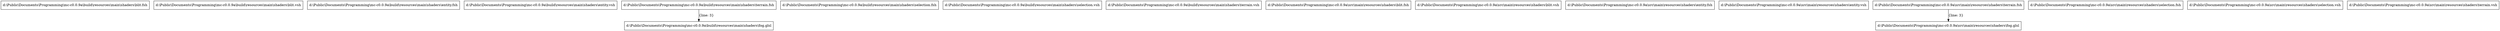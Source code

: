 digraph {
	graph [splines=ortho]
	node [shape=box]
    0 [ label = "d:\\Public\\Documents\\Programming\\mc-c0.0.9a\\build\\resources\\main\\shaders\\blit.fsh" ]
    1 [ label = "d:\\Public\\Documents\\Programming\\mc-c0.0.9a\\build\\resources\\main\\shaders\\blit.vsh" ]
    2 [ label = "d:\\Public\\Documents\\Programming\\mc-c0.0.9a\\build\\resources\\main\\shaders\\entity.fsh" ]
    3 [ label = "d:\\Public\\Documents\\Programming\\mc-c0.0.9a\\build\\resources\\main\\shaders\\entity.vsh" ]
    4 [ label = "d:\\Public\\Documents\\Programming\\mc-c0.0.9a\\build\\resources\\main\\shaders\\fog.glsl" ]
    5 [ label = "d:\\Public\\Documents\\Programming\\mc-c0.0.9a\\build\\resources\\main\\shaders\\selection.fsh" ]
    6 [ label = "d:\\Public\\Documents\\Programming\\mc-c0.0.9a\\build\\resources\\main\\shaders\\selection.vsh" ]
    7 [ label = "d:\\Public\\Documents\\Programming\\mc-c0.0.9a\\build\\resources\\main\\shaders\\terrain.fsh" ]
    8 [ label = "d:\\Public\\Documents\\Programming\\mc-c0.0.9a\\build\\resources\\main\\shaders\\terrain.vsh" ]
    9 [ label = "d:\\Public\\Documents\\Programming\\mc-c0.0.9a\\src\\main\\resources\\shaders\\blit.fsh" ]
    10 [ label = "d:\\Public\\Documents\\Programming\\mc-c0.0.9a\\src\\main\\resources\\shaders\\blit.vsh" ]
    11 [ label = "d:\\Public\\Documents\\Programming\\mc-c0.0.9a\\src\\main\\resources\\shaders\\entity.fsh" ]
    12 [ label = "d:\\Public\\Documents\\Programming\\mc-c0.0.9a\\src\\main\\resources\\shaders\\entity.vsh" ]
    13 [ label = "d:\\Public\\Documents\\Programming\\mc-c0.0.9a\\src\\main\\resources\\shaders\\fog.glsl" ]
    14 [ label = "d:\\Public\\Documents\\Programming\\mc-c0.0.9a\\src\\main\\resources\\shaders\\selection.fsh" ]
    15 [ label = "d:\\Public\\Documents\\Programming\\mc-c0.0.9a\\src\\main\\resources\\shaders\\selection.vsh" ]
    16 [ label = "d:\\Public\\Documents\\Programming\\mc-c0.0.9a\\src\\main\\resources\\shaders\\terrain.fsh" ]
    17 [ label = "d:\\Public\\Documents\\Programming\\mc-c0.0.9a\\src\\main\\resources\\shaders\\terrain.vsh" ]
    7 -> 4 [ label = "{line: 3}" ]
    16 -> 13 [ label = "{line: 3}" ]

}